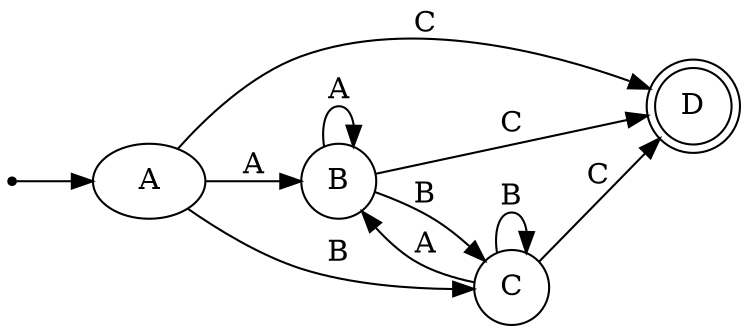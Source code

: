 digraph Determinista {
	rankdir=LR size="8,5"
	ini [shape=point]
	ini -> A
	node [shape=doublecircle]
	D
	node [shape=circle]
	A -> B [label=A]
	A -> C [label=B]
	A -> D [label=C]
	B -> B [label=A]
	B -> C [label=B]
	B -> D [label=C]
	C -> B [label=A]
	C -> C [label=B]
	C -> D [label=C]
}
